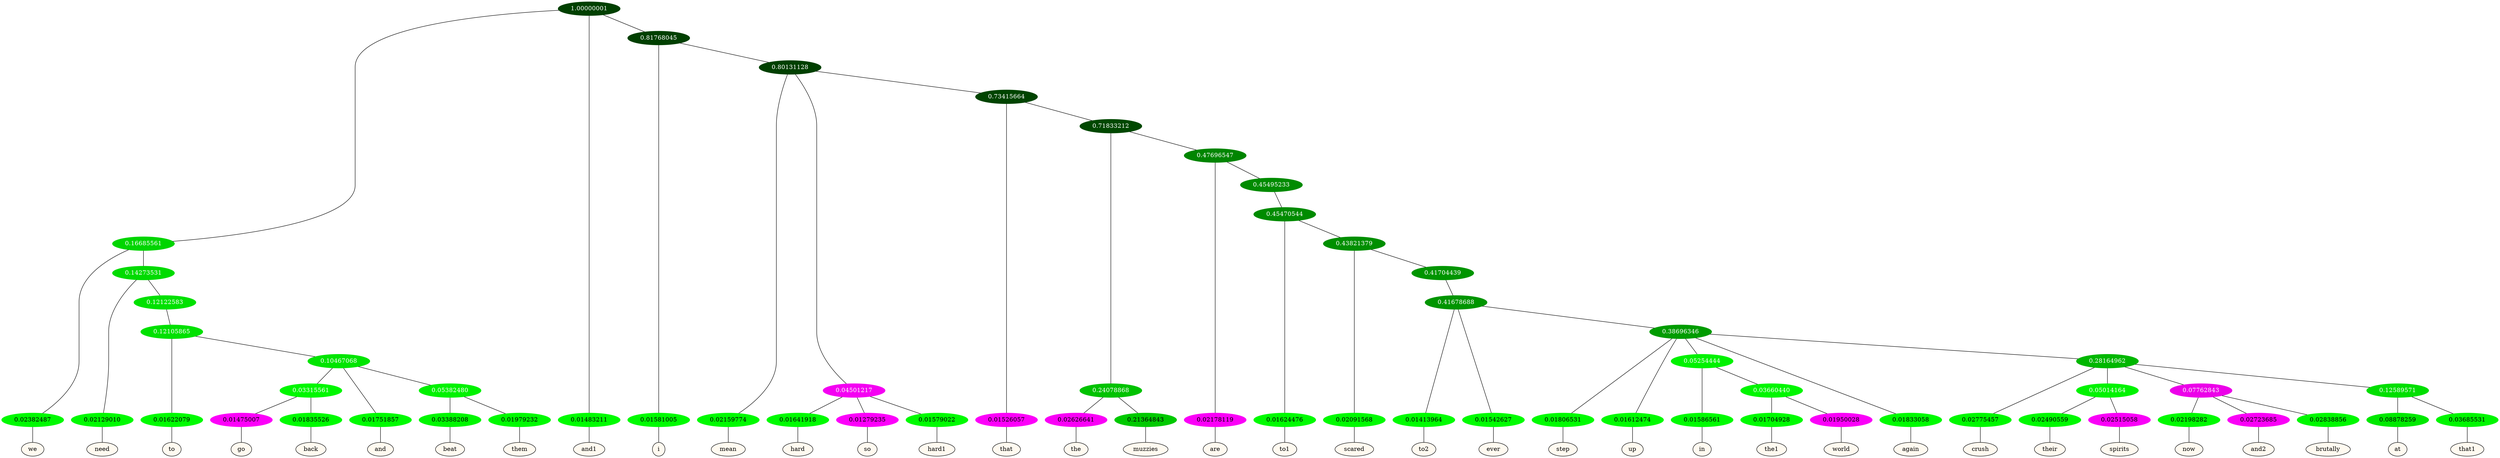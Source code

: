 graph {
	node [format=png height=0.15 nodesep=0.001 ordering=out overlap=prism overlap_scaling=0.01 ranksep=0.001 ratio=0.2 style=filled width=0.15]
	{
		rank=same
		a_w_4 [label=we color=black fillcolor=floralwhite style="filled,solid"]
		a_w_8 [label=need color=black fillcolor=floralwhite style="filled,solid"]
		a_w_19 [label=to color=black fillcolor=floralwhite style="filled,solid"]
		a_w_30 [label=go color=black fillcolor=floralwhite style="filled,solid"]
		a_w_31 [label=back color=black fillcolor=floralwhite style="filled,solid"]
		a_w_24 [label=and color=black fillcolor=floralwhite style="filled,solid"]
		a_w_32 [label=beat color=black fillcolor=floralwhite style="filled,solid"]
		a_w_33 [label=them color=black fillcolor=floralwhite style="filled,solid"]
		a_w_2 [label=and1 color=black fillcolor=floralwhite style="filled,solid"]
		a_w_6 [label=i color=black fillcolor=floralwhite style="filled,solid"]
		a_w_10 [label=mean color=black fillcolor=floralwhite style="filled,solid"]
		a_w_14 [label=hard color=black fillcolor=floralwhite style="filled,solid"]
		a_w_15 [label=so color=black fillcolor=floralwhite style="filled,solid"]
		a_w_16 [label=hard1 color=black fillcolor=floralwhite style="filled,solid"]
		a_w_17 [label=that color=black fillcolor=floralwhite style="filled,solid"]
		a_w_26 [label=the color=black fillcolor=floralwhite style="filled,solid"]
		a_w_27 [label=muzzies color=black fillcolor=floralwhite style="filled,solid"]
		a_w_28 [label=are color=black fillcolor=floralwhite style="filled,solid"]
		a_w_35 [label=to1 color=black fillcolor=floralwhite style="filled,solid"]
		a_w_37 [label=scared color=black fillcolor=floralwhite style="filled,solid"]
		a_w_40 [label=to2 color=black fillcolor=floralwhite style="filled,solid"]
		a_w_41 [label=ever color=black fillcolor=floralwhite style="filled,solid"]
		a_w_43 [label=step color=black fillcolor=floralwhite style="filled,solid"]
		a_w_44 [label=up color=black fillcolor=floralwhite style="filled,solid"]
		a_w_48 [label=in color=black fillcolor=floralwhite style="filled,solid"]
		a_w_54 [label=the1 color=black fillcolor=floralwhite style="filled,solid"]
		a_w_55 [label=world color=black fillcolor=floralwhite style="filled,solid"]
		a_w_46 [label=again color=black fillcolor=floralwhite style="filled,solid"]
		a_w_50 [label=crush color=black fillcolor=floralwhite style="filled,solid"]
		a_w_56 [label=their color=black fillcolor=floralwhite style="filled,solid"]
		a_w_57 [label=spirits color=black fillcolor=floralwhite style="filled,solid"]
		a_w_58 [label=now color=black fillcolor=floralwhite style="filled,solid"]
		a_w_59 [label=and2 color=black fillcolor=floralwhite style="filled,solid"]
		a_w_60 [label=brutally color=black fillcolor=floralwhite style="filled,solid"]
		a_w_61 [label=at color=black fillcolor=floralwhite style="filled,solid"]
		a_w_62 [label=that1 color=black fillcolor=floralwhite style="filled,solid"]
	}
	a_n_4 -- a_w_4
	a_n_8 -- a_w_8
	a_n_19 -- a_w_19
	a_n_30 -- a_w_30
	a_n_31 -- a_w_31
	a_n_24 -- a_w_24
	a_n_32 -- a_w_32
	a_n_33 -- a_w_33
	a_n_2 -- a_w_2
	a_n_6 -- a_w_6
	a_n_10 -- a_w_10
	a_n_14 -- a_w_14
	a_n_15 -- a_w_15
	a_n_16 -- a_w_16
	a_n_17 -- a_w_17
	a_n_26 -- a_w_26
	a_n_27 -- a_w_27
	a_n_28 -- a_w_28
	a_n_35 -- a_w_35
	a_n_37 -- a_w_37
	a_n_40 -- a_w_40
	a_n_41 -- a_w_41
	a_n_43 -- a_w_43
	a_n_44 -- a_w_44
	a_n_48 -- a_w_48
	a_n_54 -- a_w_54
	a_n_55 -- a_w_55
	a_n_46 -- a_w_46
	a_n_50 -- a_w_50
	a_n_56 -- a_w_56
	a_n_57 -- a_w_57
	a_n_58 -- a_w_58
	a_n_59 -- a_w_59
	a_n_60 -- a_w_60
	a_n_61 -- a_w_61
	a_n_62 -- a_w_62
	{
		rank=same
		a_n_4 [label=0.02382487 color="0.334 1.000 0.976" fontcolor=black]
		a_n_8 [label=0.02129010 color="0.334 1.000 0.979" fontcolor=black]
		a_n_19 [label=0.01622079 color="0.334 1.000 0.984" fontcolor=black]
		a_n_30 [label=0.01475007 color="0.835 1.000 0.985" fontcolor=black]
		a_n_31 [label=0.01835526 color="0.334 1.000 0.982" fontcolor=black]
		a_n_24 [label=0.01751857 color="0.334 1.000 0.982" fontcolor=black]
		a_n_32 [label=0.03388208 color="0.334 1.000 0.966" fontcolor=black]
		a_n_33 [label=0.01979232 color="0.334 1.000 0.980" fontcolor=black]
		a_n_2 [label=0.01483211 color="0.334 1.000 0.985" fontcolor=black]
		a_n_6 [label=0.01581005 color="0.334 1.000 0.984" fontcolor=black]
		a_n_10 [label=0.02159774 color="0.334 1.000 0.978" fontcolor=black]
		a_n_14 [label=0.01641918 color="0.334 1.000 0.984" fontcolor=black]
		a_n_15 [label=0.01279235 color="0.835 1.000 0.987" fontcolor=black]
		a_n_16 [label=0.01579022 color="0.334 1.000 0.984" fontcolor=black]
		a_n_17 [label=0.01526057 color="0.835 1.000 0.985" fontcolor=black]
		a_n_26 [label=0.02626641 color="0.835 1.000 0.974" fontcolor=black]
		a_n_27 [label=0.21364843 color="0.334 1.000 0.786" fontcolor=black]
		a_n_28 [label=0.02178119 color="0.835 1.000 0.978" fontcolor=black]
		a_n_35 [label=0.01624476 color="0.334 1.000 0.984" fontcolor=black]
		a_n_37 [label=0.02091568 color="0.334 1.000 0.979" fontcolor=black]
		a_n_40 [label=0.01413964 color="0.334 1.000 0.986" fontcolor=black]
		a_n_41 [label=0.01542627 color="0.334 1.000 0.985" fontcolor=black]
		a_n_43 [label=0.01806531 color="0.334 1.000 0.982" fontcolor=black]
		a_n_44 [label=0.01612474 color="0.334 1.000 0.984" fontcolor=black]
		a_n_48 [label=0.01586561 color="0.334 1.000 0.984" fontcolor=black]
		a_n_54 [label=0.01704928 color="0.334 1.000 0.983" fontcolor=black]
		a_n_55 [label=0.01950028 color="0.835 1.000 0.980" fontcolor=black]
		a_n_46 [label=0.01833058 color="0.334 1.000 0.982" fontcolor=black]
		a_n_50 [label=0.02775457 color="0.334 1.000 0.972" fontcolor=black]
		a_n_56 [label=0.02490559 color="0.334 1.000 0.975" fontcolor=black]
		a_n_57 [label=0.02515058 color="0.835 1.000 0.975" fontcolor=black]
		a_n_58 [label=0.02198282 color="0.334 1.000 0.978" fontcolor=black]
		a_n_59 [label=0.02723685 color="0.835 1.000 0.973" fontcolor=black]
		a_n_60 [label=0.02838856 color="0.334 1.000 0.972" fontcolor=black]
		a_n_61 [label=0.08878259 color="0.334 1.000 0.911" fontcolor=black]
		a_n_62 [label=0.03685531 color="0.334 1.000 0.963" fontcolor=black]
	}
	a_n_0 [label=1.00000001 color="0.334 1.000 0.250" fontcolor=grey99]
	a_n_1 [label=0.16685561 color="0.334 1.000 0.833" fontcolor=grey99]
	a_n_0 -- a_n_1
	a_n_0 -- a_n_2
	a_n_3 [label=0.81768045 color="0.334 1.000 0.250" fontcolor=grey99]
	a_n_0 -- a_n_3
	a_n_1 -- a_n_4
	a_n_5 [label=0.14273531 color="0.334 1.000 0.857" fontcolor=grey99]
	a_n_1 -- a_n_5
	a_n_3 -- a_n_6
	a_n_7 [label=0.80131128 color="0.334 1.000 0.250" fontcolor=grey99]
	a_n_3 -- a_n_7
	a_n_5 -- a_n_8
	a_n_9 [label=0.12122583 color="0.334 1.000 0.879" fontcolor=grey99]
	a_n_5 -- a_n_9
	a_n_7 -- a_n_10
	a_n_11 [label=0.04501217 color="0.835 1.000 0.955" fontcolor=grey99]
	a_n_7 -- a_n_11
	a_n_12 [label=0.73415664 color="0.334 1.000 0.266" fontcolor=grey99]
	a_n_7 -- a_n_12
	a_n_13 [label=0.12105865 color="0.334 1.000 0.879" fontcolor=grey99]
	a_n_9 -- a_n_13
	a_n_11 -- a_n_14
	a_n_11 -- a_n_15
	a_n_11 -- a_n_16
	a_n_12 -- a_n_17
	a_n_18 [label=0.71833212 color="0.334 1.000 0.282" fontcolor=grey99]
	a_n_12 -- a_n_18
	a_n_13 -- a_n_19
	a_n_20 [label=0.10467068 color="0.334 1.000 0.895" fontcolor=grey99]
	a_n_13 -- a_n_20
	a_n_21 [label=0.24078868 color="0.334 1.000 0.759" fontcolor=grey99]
	a_n_18 -- a_n_21
	a_n_22 [label=0.47696547 color="0.334 1.000 0.523" fontcolor=grey99]
	a_n_18 -- a_n_22
	a_n_23 [label=0.03315561 color="0.334 1.000 0.967" fontcolor=grey99]
	a_n_20 -- a_n_23
	a_n_20 -- a_n_24
	a_n_25 [label=0.05382480 color="0.334 1.000 0.946" fontcolor=grey99]
	a_n_20 -- a_n_25
	a_n_21 -- a_n_26
	a_n_21 -- a_n_27
	a_n_22 -- a_n_28
	a_n_29 [label=0.45495233 color="0.334 1.000 0.545" fontcolor=grey99]
	a_n_22 -- a_n_29
	a_n_23 -- a_n_30
	a_n_23 -- a_n_31
	a_n_25 -- a_n_32
	a_n_25 -- a_n_33
	a_n_34 [label=0.45470544 color="0.334 1.000 0.545" fontcolor=grey99]
	a_n_29 -- a_n_34
	a_n_34 -- a_n_35
	a_n_36 [label=0.43821379 color="0.334 1.000 0.562" fontcolor=grey99]
	a_n_34 -- a_n_36
	a_n_36 -- a_n_37
	a_n_38 [label=0.41704439 color="0.334 1.000 0.583" fontcolor=grey99]
	a_n_36 -- a_n_38
	a_n_39 [label=0.41678688 color="0.334 1.000 0.583" fontcolor=grey99]
	a_n_38 -- a_n_39
	a_n_39 -- a_n_40
	a_n_39 -- a_n_41
	a_n_42 [label=0.38696346 color="0.334 1.000 0.613" fontcolor=grey99]
	a_n_39 -- a_n_42
	a_n_42 -- a_n_43
	a_n_42 -- a_n_44
	a_n_45 [label=0.05254444 color="0.334 1.000 0.947" fontcolor=grey99]
	a_n_42 -- a_n_45
	a_n_42 -- a_n_46
	a_n_47 [label=0.28164962 color="0.334 1.000 0.718" fontcolor=grey99]
	a_n_42 -- a_n_47
	a_n_45 -- a_n_48
	a_n_49 [label=0.03660440 color="0.334 1.000 0.963" fontcolor=grey99]
	a_n_45 -- a_n_49
	a_n_47 -- a_n_50
	a_n_51 [label=0.05014164 color="0.334 1.000 0.950" fontcolor=grey99]
	a_n_47 -- a_n_51
	a_n_52 [label=0.07762843 color="0.835 1.000 0.922" fontcolor=grey99]
	a_n_47 -- a_n_52
	a_n_53 [label=0.12589571 color="0.334 1.000 0.874" fontcolor=grey99]
	a_n_47 -- a_n_53
	a_n_49 -- a_n_54
	a_n_49 -- a_n_55
	a_n_51 -- a_n_56
	a_n_51 -- a_n_57
	a_n_52 -- a_n_58
	a_n_52 -- a_n_59
	a_n_52 -- a_n_60
	a_n_53 -- a_n_61
	a_n_53 -- a_n_62
}
